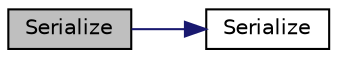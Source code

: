 digraph "Serialize"
{
  edge [fontname="Helvetica",fontsize="10",labelfontname="Helvetica",labelfontsize="10"];
  node [fontname="Helvetica",fontsize="10",shape=record];
  rankdir="LR";
  Node227 [label="Serialize",height=0.2,width=0.4,color="black", fillcolor="grey75", style="filled", fontcolor="black"];
  Node227 -> Node228 [color="midnightblue",fontsize="10",style="solid",fontname="Helvetica"];
  Node228 [label="Serialize",height=0.2,width=0.4,color="black", fillcolor="white", style="filled",URL="$serialize_8h.html#a57a07500f5e1eb9589dc8d57bbd73a18"];
}

